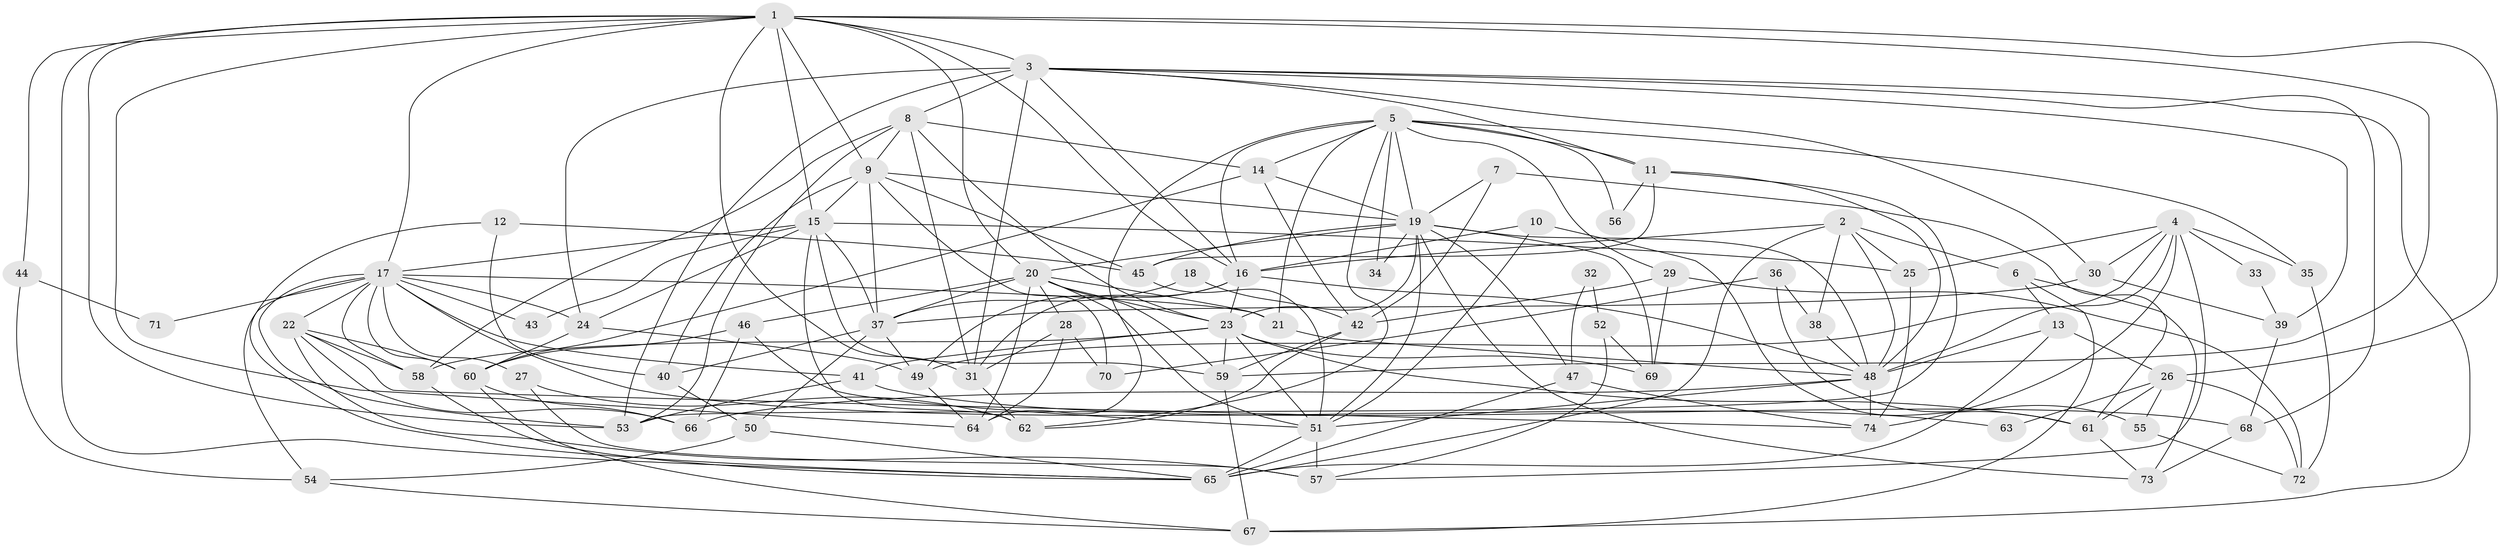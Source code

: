 // original degree distribution, {3: 0.2635135135135135, 5: 0.20270270270270271, 4: 0.2635135135135135, 6: 0.12162162162162163, 2: 0.12837837837837837, 8: 0.013513513513513514, 7: 0.006756756756756757}
// Generated by graph-tools (version 1.1) at 2025/51/03/04/25 22:51:01]
// undirected, 74 vertices, 197 edges
graph export_dot {
  node [color=gray90,style=filled];
  1;
  2;
  3;
  4;
  5;
  6;
  7;
  8;
  9;
  10;
  11;
  12;
  13;
  14;
  15;
  16;
  17;
  18;
  19;
  20;
  21;
  22;
  23;
  24;
  25;
  26;
  27;
  28;
  29;
  30;
  31;
  32;
  33;
  34;
  35;
  36;
  37;
  38;
  39;
  40;
  41;
  42;
  43;
  44;
  45;
  46;
  47;
  48;
  49;
  50;
  51;
  52;
  53;
  54;
  55;
  56;
  57;
  58;
  59;
  60;
  61;
  62;
  63;
  64;
  65;
  66;
  67;
  68;
  69;
  70;
  71;
  72;
  73;
  74;
  1 -- 3 [weight=1.0];
  1 -- 9 [weight=1.0];
  1 -- 15 [weight=2.0];
  1 -- 16 [weight=1.0];
  1 -- 17 [weight=1.0];
  1 -- 20 [weight=2.0];
  1 -- 26 [weight=1.0];
  1 -- 31 [weight=2.0];
  1 -- 44 [weight=1.0];
  1 -- 53 [weight=1.0];
  1 -- 59 [weight=3.0];
  1 -- 64 [weight=1.0];
  1 -- 65 [weight=1.0];
  2 -- 6 [weight=1.0];
  2 -- 16 [weight=1.0];
  2 -- 25 [weight=1.0];
  2 -- 38 [weight=1.0];
  2 -- 48 [weight=1.0];
  2 -- 65 [weight=1.0];
  3 -- 8 [weight=1.0];
  3 -- 11 [weight=1.0];
  3 -- 16 [weight=1.0];
  3 -- 24 [weight=2.0];
  3 -- 30 [weight=1.0];
  3 -- 31 [weight=2.0];
  3 -- 39 [weight=1.0];
  3 -- 53 [weight=1.0];
  3 -- 67 [weight=1.0];
  3 -- 68 [weight=1.0];
  4 -- 25 [weight=1.0];
  4 -- 30 [weight=1.0];
  4 -- 33 [weight=1.0];
  4 -- 35 [weight=1.0];
  4 -- 48 [weight=1.0];
  4 -- 49 [weight=1.0];
  4 -- 57 [weight=1.0];
  4 -- 74 [weight=1.0];
  5 -- 11 [weight=1.0];
  5 -- 14 [weight=1.0];
  5 -- 16 [weight=1.0];
  5 -- 19 [weight=1.0];
  5 -- 21 [weight=1.0];
  5 -- 29 [weight=2.0];
  5 -- 34 [weight=1.0];
  5 -- 35 [weight=1.0];
  5 -- 56 [weight=1.0];
  5 -- 62 [weight=1.0];
  5 -- 64 [weight=1.0];
  6 -- 13 [weight=1.0];
  6 -- 67 [weight=1.0];
  6 -- 73 [weight=1.0];
  7 -- 19 [weight=1.0];
  7 -- 42 [weight=1.0];
  7 -- 61 [weight=1.0];
  8 -- 9 [weight=1.0];
  8 -- 14 [weight=1.0];
  8 -- 23 [weight=1.0];
  8 -- 31 [weight=1.0];
  8 -- 53 [weight=1.0];
  8 -- 58 [weight=1.0];
  9 -- 15 [weight=1.0];
  9 -- 19 [weight=1.0];
  9 -- 37 [weight=1.0];
  9 -- 40 [weight=1.0];
  9 -- 45 [weight=1.0];
  9 -- 70 [weight=1.0];
  10 -- 16 [weight=1.0];
  10 -- 51 [weight=1.0];
  10 -- 61 [weight=1.0];
  11 -- 45 [weight=1.0];
  11 -- 48 [weight=1.0];
  11 -- 53 [weight=1.0];
  11 -- 56 [weight=1.0];
  12 -- 40 [weight=1.0];
  12 -- 45 [weight=2.0];
  12 -- 65 [weight=1.0];
  13 -- 26 [weight=1.0];
  13 -- 48 [weight=1.0];
  13 -- 65 [weight=1.0];
  14 -- 19 [weight=1.0];
  14 -- 42 [weight=1.0];
  14 -- 60 [weight=1.0];
  15 -- 17 [weight=1.0];
  15 -- 24 [weight=1.0];
  15 -- 25 [weight=1.0];
  15 -- 37 [weight=1.0];
  15 -- 43 [weight=1.0];
  15 -- 59 [weight=2.0];
  15 -- 62 [weight=1.0];
  16 -- 23 [weight=1.0];
  16 -- 31 [weight=1.0];
  16 -- 48 [weight=1.0];
  16 -- 49 [weight=1.0];
  17 -- 21 [weight=1.0];
  17 -- 22 [weight=1.0];
  17 -- 24 [weight=1.0];
  17 -- 27 [weight=1.0];
  17 -- 41 [weight=1.0];
  17 -- 43 [weight=1.0];
  17 -- 53 [weight=2.0];
  17 -- 54 [weight=1.0];
  17 -- 58 [weight=1.0];
  17 -- 60 [weight=1.0];
  17 -- 63 [weight=1.0];
  17 -- 71 [weight=1.0];
  18 -- 37 [weight=2.0];
  18 -- 42 [weight=1.0];
  19 -- 20 [weight=1.0];
  19 -- 23 [weight=3.0];
  19 -- 34 [weight=1.0];
  19 -- 45 [weight=1.0];
  19 -- 47 [weight=1.0];
  19 -- 48 [weight=2.0];
  19 -- 51 [weight=1.0];
  19 -- 69 [weight=1.0];
  19 -- 73 [weight=1.0];
  20 -- 21 [weight=1.0];
  20 -- 23 [weight=1.0];
  20 -- 28 [weight=1.0];
  20 -- 37 [weight=1.0];
  20 -- 46 [weight=1.0];
  20 -- 51 [weight=1.0];
  20 -- 59 [weight=1.0];
  20 -- 64 [weight=1.0];
  21 -- 48 [weight=1.0];
  22 -- 57 [weight=1.0];
  22 -- 58 [weight=1.0];
  22 -- 60 [weight=1.0];
  22 -- 66 [weight=1.0];
  22 -- 74 [weight=1.0];
  23 -- 41 [weight=1.0];
  23 -- 51 [weight=1.0];
  23 -- 58 [weight=1.0];
  23 -- 59 [weight=1.0];
  23 -- 61 [weight=2.0];
  23 -- 69 [weight=1.0];
  24 -- 49 [weight=1.0];
  24 -- 60 [weight=1.0];
  25 -- 74 [weight=1.0];
  26 -- 55 [weight=1.0];
  26 -- 61 [weight=1.0];
  26 -- 63 [weight=1.0];
  26 -- 72 [weight=1.0];
  27 -- 57 [weight=1.0];
  27 -- 62 [weight=1.0];
  28 -- 31 [weight=1.0];
  28 -- 64 [weight=1.0];
  28 -- 70 [weight=1.0];
  29 -- 42 [weight=1.0];
  29 -- 69 [weight=1.0];
  29 -- 72 [weight=1.0];
  30 -- 37 [weight=1.0];
  30 -- 39 [weight=1.0];
  31 -- 62 [weight=1.0];
  32 -- 47 [weight=1.0];
  32 -- 52 [weight=1.0];
  33 -- 39 [weight=1.0];
  35 -- 72 [weight=1.0];
  36 -- 38 [weight=1.0];
  36 -- 55 [weight=1.0];
  36 -- 70 [weight=1.0];
  37 -- 40 [weight=1.0];
  37 -- 49 [weight=1.0];
  37 -- 50 [weight=1.0];
  38 -- 48 [weight=1.0];
  39 -- 68 [weight=1.0];
  40 -- 50 [weight=1.0];
  41 -- 53 [weight=1.0];
  41 -- 68 [weight=1.0];
  42 -- 59 [weight=1.0];
  42 -- 62 [weight=1.0];
  44 -- 54 [weight=1.0];
  44 -- 71 [weight=1.0];
  45 -- 51 [weight=1.0];
  46 -- 51 [weight=1.0];
  46 -- 60 [weight=1.0];
  46 -- 66 [weight=1.0];
  47 -- 65 [weight=1.0];
  47 -- 74 [weight=1.0];
  48 -- 51 [weight=1.0];
  48 -- 66 [weight=1.0];
  48 -- 74 [weight=1.0];
  49 -- 64 [weight=1.0];
  50 -- 54 [weight=1.0];
  50 -- 65 [weight=1.0];
  51 -- 57 [weight=1.0];
  51 -- 65 [weight=2.0];
  52 -- 57 [weight=1.0];
  52 -- 69 [weight=1.0];
  54 -- 67 [weight=1.0];
  55 -- 72 [weight=1.0];
  58 -- 65 [weight=1.0];
  59 -- 67 [weight=1.0];
  60 -- 66 [weight=1.0];
  60 -- 67 [weight=1.0];
  61 -- 73 [weight=1.0];
  68 -- 73 [weight=1.0];
}
